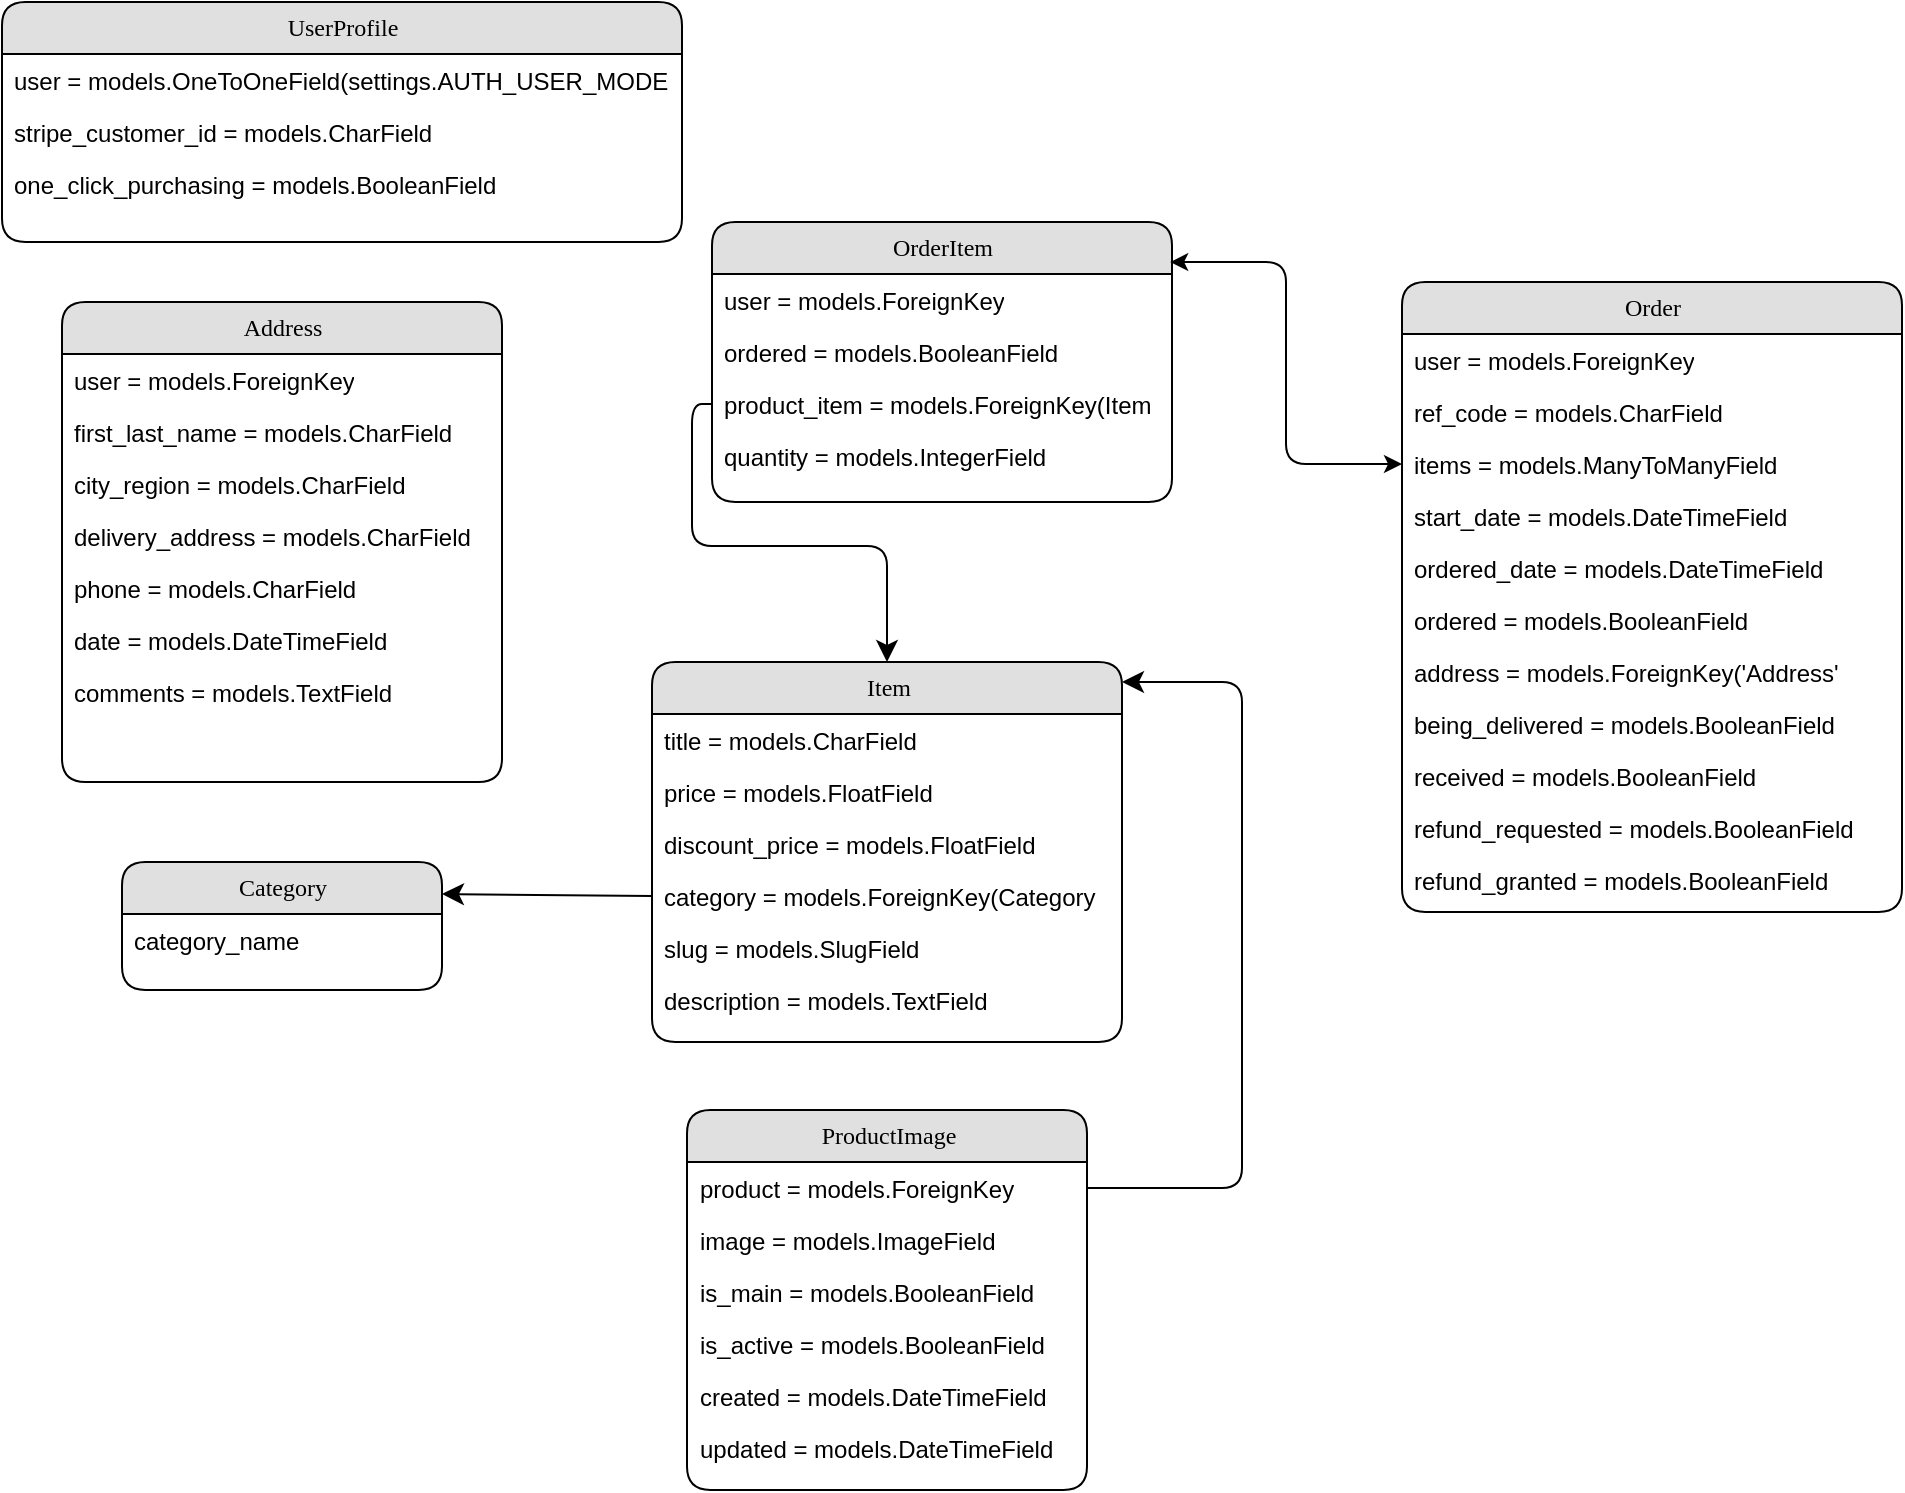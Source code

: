<mxfile version="12.2.4" type="device" pages="1"><diagram name="Page-1" id="b520641d-4fe3-3701-9064-5fc419738815"><mxGraphModel dx="2522" dy="871" grid="1" gridSize="10" guides="1" tooltips="1" connect="1" arrows="1" fold="1" page="1" pageScale="1" pageWidth="1100" pageHeight="850" background="#ffffff" math="0" shadow="0"><root><mxCell id="0"/><mxCell id="1" parent="0"/><mxCell id="21ea969265ad0168-6" value="UserProfile" style="swimlane;html=1;fontStyle=0;childLayout=stackLayout;horizontal=1;startSize=26;fillColor=#e0e0e0;horizontalStack=0;resizeParent=1;resizeLast=0;collapsible=1;marginBottom=0;swimlaneFillColor=#ffffff;align=center;rounded=1;shadow=0;comic=0;labelBackgroundColor=none;strokeWidth=1;fontFamily=Verdana;fontSize=12" parent="1" vertex="1"><mxGeometry x="-1026" y="40" width="340" height="120" as="geometry"/></mxCell><mxCell id="21ea969265ad0168-7" value="user = models.OneToOneField(settings.AUTH_USER_MODE" style="text;html=1;strokeColor=none;fillColor=none;spacingLeft=4;spacingRight=4;whiteSpace=wrap;overflow=hidden;rotatable=0;points=[[0,0.5],[1,0.5]];portConstraint=eastwest;" parent="21ea969265ad0168-6" vertex="1"><mxGeometry y="26" width="340" height="26" as="geometry"/></mxCell><mxCell id="21ea969265ad0168-8" value="stripe_customer_id = models.CharField" style="text;html=1;strokeColor=none;fillColor=none;spacingLeft=4;spacingRight=4;whiteSpace=wrap;overflow=hidden;rotatable=0;points=[[0,0.5],[1,0.5]];portConstraint=eastwest;" parent="21ea969265ad0168-6" vertex="1"><mxGeometry y="52" width="340" height="26" as="geometry"/></mxCell><mxCell id="21ea969265ad0168-9" value="one_click_purchasing = models.BooleanField" style="text;html=1;strokeColor=none;fillColor=none;spacingLeft=4;spacingRight=4;whiteSpace=wrap;overflow=hidden;rotatable=0;points=[[0,0.5],[1,0.5]];portConstraint=eastwest;" parent="21ea969265ad0168-6" vertex="1"><mxGeometry y="78" width="340" height="26" as="geometry"/></mxCell><mxCell id="21ea969265ad0168-10" value="Address" style="swimlane;html=1;fontStyle=0;childLayout=stackLayout;horizontal=1;startSize=26;fillColor=#e0e0e0;horizontalStack=0;resizeParent=1;resizeLast=0;collapsible=1;marginBottom=0;swimlaneFillColor=#ffffff;align=center;rounded=1;shadow=0;comic=0;labelBackgroundColor=none;strokeWidth=1;fontFamily=Verdana;fontSize=12" parent="1" vertex="1"><mxGeometry x="-996" y="190" width="220" height="240" as="geometry"/></mxCell><mxCell id="21ea969265ad0168-11" value="user = models.ForeignKey" style="text;html=1;strokeColor=none;fillColor=none;spacingLeft=4;spacingRight=4;whiteSpace=wrap;overflow=hidden;rotatable=0;points=[[0,0.5],[1,0.5]];portConstraint=eastwest;" parent="21ea969265ad0168-10" vertex="1"><mxGeometry y="26" width="220" height="26" as="geometry"/></mxCell><mxCell id="21ea969265ad0168-12" value="first_last_name = models.CharField" style="text;html=1;strokeColor=none;fillColor=none;spacingLeft=4;spacingRight=4;whiteSpace=wrap;overflow=hidden;rotatable=0;points=[[0,0.5],[1,0.5]];portConstraint=eastwest;" parent="21ea969265ad0168-10" vertex="1"><mxGeometry y="52" width="220" height="26" as="geometry"/></mxCell><mxCell id="21ea969265ad0168-52" value="city_region = models.CharField" style="text;html=1;strokeColor=none;fillColor=none;spacingLeft=4;spacingRight=4;whiteSpace=wrap;overflow=hidden;rotatable=0;points=[[0,0.5],[1,0.5]];portConstraint=eastwest;" parent="21ea969265ad0168-10" vertex="1"><mxGeometry y="78" width="220" height="26" as="geometry"/></mxCell><mxCell id="21ea969265ad0168-13" value="delivery_address = models.CharField" style="text;html=1;strokeColor=none;fillColor=none;spacingLeft=4;spacingRight=4;whiteSpace=wrap;overflow=hidden;rotatable=0;points=[[0,0.5],[1,0.5]];portConstraint=eastwest;" parent="21ea969265ad0168-10" vertex="1"><mxGeometry y="104" width="220" height="26" as="geometry"/></mxCell><mxCell id="IrcyqKPEB_dcyv9_rTJg-36" value="phone = models.CharField" style="text;html=1;strokeColor=none;fillColor=none;spacingLeft=4;spacingRight=4;whiteSpace=wrap;overflow=hidden;rotatable=0;points=[[0,0.5],[1,0.5]];portConstraint=eastwest;" vertex="1" parent="21ea969265ad0168-10"><mxGeometry y="130" width="220" height="26" as="geometry"/></mxCell><mxCell id="IrcyqKPEB_dcyv9_rTJg-35" value="date = models.DateTimeField" style="text;html=1;strokeColor=none;fillColor=none;spacingLeft=4;spacingRight=4;whiteSpace=wrap;overflow=hidden;rotatable=0;points=[[0,0.5],[1,0.5]];portConstraint=eastwest;" vertex="1" parent="21ea969265ad0168-10"><mxGeometry y="156" width="220" height="26" as="geometry"/></mxCell><mxCell id="IrcyqKPEB_dcyv9_rTJg-34" value="comments = models.TextField" style="text;html=1;strokeColor=none;fillColor=none;spacingLeft=4;spacingRight=4;whiteSpace=wrap;overflow=hidden;rotatable=0;points=[[0,0.5],[1,0.5]];portConstraint=eastwest;" vertex="1" parent="21ea969265ad0168-10"><mxGeometry y="182" width="220" height="26" as="geometry"/></mxCell><mxCell id="21ea969265ad0168-14" value="Category" style="swimlane;html=1;fontStyle=0;childLayout=stackLayout;horizontal=1;startSize=26;fillColor=#e0e0e0;horizontalStack=0;resizeParent=1;resizeLast=0;collapsible=1;marginBottom=0;swimlaneFillColor=#ffffff;align=center;rounded=1;shadow=0;comic=0;labelBackgroundColor=none;strokeWidth=1;fontFamily=Verdana;fontSize=12" parent="1" vertex="1"><mxGeometry x="-966" y="470" width="160" height="64" as="geometry"/></mxCell><mxCell id="21ea969265ad0168-15" value="category_name" style="text;html=1;strokeColor=none;fillColor=none;spacingLeft=4;spacingRight=4;whiteSpace=wrap;overflow=hidden;rotatable=0;points=[[0,0.5],[1,0.5]];portConstraint=eastwest;" parent="21ea969265ad0168-14" vertex="1"><mxGeometry y="26" width="160" height="26" as="geometry"/></mxCell><mxCell id="21ea969265ad0168-18" value="Item" style="swimlane;html=1;fontStyle=0;childLayout=stackLayout;horizontal=1;startSize=26;fillColor=#e0e0e0;horizontalStack=0;resizeParent=1;resizeLast=0;collapsible=1;marginBottom=0;swimlaneFillColor=#ffffff;align=center;rounded=1;shadow=0;comic=0;labelBackgroundColor=none;strokeWidth=1;fontFamily=Verdana;fontSize=12" parent="1" vertex="1"><mxGeometry x="-701" y="370" width="235" height="190" as="geometry"/></mxCell><mxCell id="21ea969265ad0168-19" value="title = models.CharField" style="text;html=1;strokeColor=none;fillColor=none;spacingLeft=4;spacingRight=4;whiteSpace=wrap;overflow=hidden;rotatable=0;points=[[0,0.5],[1,0.5]];portConstraint=eastwest;" parent="21ea969265ad0168-18" vertex="1"><mxGeometry y="26" width="235" height="26" as="geometry"/></mxCell><mxCell id="21ea969265ad0168-20" value="price = models.FloatField" style="text;html=1;strokeColor=none;fillColor=none;spacingLeft=4;spacingRight=4;whiteSpace=wrap;overflow=hidden;rotatable=0;points=[[0,0.5],[1,0.5]];portConstraint=eastwest;" parent="21ea969265ad0168-18" vertex="1"><mxGeometry y="52" width="235" height="26" as="geometry"/></mxCell><mxCell id="21ea969265ad0168-51" value="discount_price = models.FloatField" style="text;html=1;strokeColor=none;fillColor=none;spacingLeft=4;spacingRight=4;whiteSpace=wrap;overflow=hidden;rotatable=0;points=[[0,0.5],[1,0.5]];portConstraint=eastwest;" parent="21ea969265ad0168-18" vertex="1"><mxGeometry y="78" width="235" height="26" as="geometry"/></mxCell><mxCell id="21ea969265ad0168-21" value="category = models.ForeignKey(Category" style="text;html=1;strokeColor=none;fillColor=none;spacingLeft=4;spacingRight=4;whiteSpace=wrap;overflow=hidden;rotatable=0;points=[[0,0.5],[1,0.5]];portConstraint=eastwest;" parent="21ea969265ad0168-18" vertex="1"><mxGeometry y="104" width="235" height="26" as="geometry"/></mxCell><mxCell id="IrcyqKPEB_dcyv9_rTJg-5" value="slug = models.SlugField" style="text;html=1;strokeColor=none;fillColor=none;spacingLeft=4;spacingRight=4;whiteSpace=wrap;overflow=hidden;rotatable=0;points=[[0,0.5],[1,0.5]];portConstraint=eastwest;" vertex="1" parent="21ea969265ad0168-18"><mxGeometry y="130" width="235" height="26" as="geometry"/></mxCell><mxCell id="IrcyqKPEB_dcyv9_rTJg-3" value="description = models.TextField" style="text;html=1;strokeColor=none;fillColor=none;spacingLeft=4;spacingRight=4;whiteSpace=wrap;overflow=hidden;rotatable=0;points=[[0,0.5],[1,0.5]];portConstraint=eastwest;" vertex="1" parent="21ea969265ad0168-18"><mxGeometry y="156" width="235" height="26" as="geometry"/></mxCell><mxCell id="21ea969265ad0168-22" value="OrderItem" style="swimlane;html=1;fontStyle=0;childLayout=stackLayout;horizontal=1;startSize=26;fillColor=#e0e0e0;horizontalStack=0;resizeParent=1;resizeLast=0;collapsible=1;marginBottom=0;swimlaneFillColor=#ffffff;align=center;rounded=1;shadow=0;comic=0;labelBackgroundColor=none;strokeWidth=1;fontFamily=Verdana;fontSize=12" parent="1" vertex="1"><mxGeometry x="-671" y="150" width="230" height="140" as="geometry"/></mxCell><mxCell id="21ea969265ad0168-23" value="user = models.ForeignKey" style="text;html=1;strokeColor=none;fillColor=none;spacingLeft=4;spacingRight=4;whiteSpace=wrap;overflow=hidden;rotatable=0;points=[[0,0.5],[1,0.5]];portConstraint=eastwest;" parent="21ea969265ad0168-22" vertex="1"><mxGeometry y="26" width="230" height="26" as="geometry"/></mxCell><mxCell id="21ea969265ad0168-24" value="ordered = models.BooleanField" style="text;html=1;strokeColor=none;fillColor=none;spacingLeft=4;spacingRight=4;whiteSpace=wrap;overflow=hidden;rotatable=0;points=[[0,0.5],[1,0.5]];portConstraint=eastwest;" parent="21ea969265ad0168-22" vertex="1"><mxGeometry y="52" width="230" height="26" as="geometry"/></mxCell><mxCell id="IrcyqKPEB_dcyv9_rTJg-17" value="product_item = models.ForeignKey(Item" style="text;html=1;strokeColor=none;fillColor=none;spacingLeft=4;spacingRight=4;whiteSpace=wrap;overflow=hidden;rotatable=0;points=[[0,0.5],[1,0.5]];portConstraint=eastwest;" vertex="1" parent="21ea969265ad0168-22"><mxGeometry y="78" width="230" height="26" as="geometry"/></mxCell><mxCell id="IrcyqKPEB_dcyv9_rTJg-16" value="quantity = models.IntegerField" style="text;html=1;strokeColor=none;fillColor=none;spacingLeft=4;spacingRight=4;whiteSpace=wrap;overflow=hidden;rotatable=0;points=[[0,0.5],[1,0.5]];portConstraint=eastwest;" vertex="1" parent="21ea969265ad0168-22"><mxGeometry y="104" width="230" height="26" as="geometry"/></mxCell><mxCell id="21ea969265ad0168-26" value="ProductImage" style="swimlane;html=1;fontStyle=0;childLayout=stackLayout;horizontal=1;startSize=26;fillColor=#e0e0e0;horizontalStack=0;resizeParent=1;resizeLast=0;collapsible=1;marginBottom=0;swimlaneFillColor=#ffffff;align=center;rounded=1;shadow=0;comic=0;labelBackgroundColor=none;strokeWidth=1;fontFamily=Verdana;fontSize=12" parent="1" vertex="1"><mxGeometry x="-683.5" y="594" width="200" height="190" as="geometry"/></mxCell><mxCell id="21ea969265ad0168-27" value="product = models.ForeignKey" style="text;html=1;strokeColor=none;fillColor=none;spacingLeft=4;spacingRight=4;whiteSpace=wrap;overflow=hidden;rotatable=0;points=[[0,0.5],[1,0.5]];portConstraint=eastwest;" parent="21ea969265ad0168-26" vertex="1"><mxGeometry y="26" width="200" height="26" as="geometry"/></mxCell><mxCell id="21ea969265ad0168-29" value="image = models.ImageField" style="text;html=1;strokeColor=none;fillColor=none;spacingLeft=4;spacingRight=4;whiteSpace=wrap;overflow=hidden;rotatable=0;points=[[0,0.5],[1,0.5]];portConstraint=eastwest;" parent="21ea969265ad0168-26" vertex="1"><mxGeometry y="52" width="200" height="26" as="geometry"/></mxCell><mxCell id="IrcyqKPEB_dcyv9_rTJg-12" value="is_main = models.BooleanField" style="text;html=1;strokeColor=none;fillColor=none;spacingLeft=4;spacingRight=4;whiteSpace=wrap;overflow=hidden;rotatable=0;points=[[0,0.5],[1,0.5]];portConstraint=eastwest;" vertex="1" parent="21ea969265ad0168-26"><mxGeometry y="78" width="200" height="26" as="geometry"/></mxCell><mxCell id="IrcyqKPEB_dcyv9_rTJg-8" value="is_active = models.BooleanField" style="text;html=1;strokeColor=none;fillColor=none;spacingLeft=4;spacingRight=4;whiteSpace=wrap;overflow=hidden;rotatable=0;points=[[0,0.5],[1,0.5]];portConstraint=eastwest;" vertex="1" parent="21ea969265ad0168-26"><mxGeometry y="104" width="200" height="26" as="geometry"/></mxCell><mxCell id="IrcyqKPEB_dcyv9_rTJg-10" value="created = models.DateTimeField" style="text;html=1;strokeColor=none;fillColor=none;spacingLeft=4;spacingRight=4;whiteSpace=wrap;overflow=hidden;rotatable=0;points=[[0,0.5],[1,0.5]];portConstraint=eastwest;" vertex="1" parent="21ea969265ad0168-26"><mxGeometry y="130" width="200" height="26" as="geometry"/></mxCell><mxCell id="IrcyqKPEB_dcyv9_rTJg-7" value="updated = models.DateTimeField" style="text;html=1;strokeColor=none;fillColor=none;spacingLeft=4;spacingRight=4;whiteSpace=wrap;overflow=hidden;rotatable=0;points=[[0,0.5],[1,0.5]];portConstraint=eastwest;" vertex="1" parent="21ea969265ad0168-26"><mxGeometry y="156" width="200" height="26" as="geometry"/></mxCell><mxCell id="21ea969265ad0168-32" style="edgeStyle=none;html=1;labelBackgroundColor=none;startFill=0;startSize=8;endFill=1;endSize=8;fontFamily=Verdana;fontSize=12;exitX=0;exitY=0.5;exitDx=0;exitDy=0;entryX=1;entryY=0.25;entryDx=0;entryDy=0;" parent="1" source="21ea969265ad0168-21" target="21ea969265ad0168-14" edge="1"><mxGeometry relative="1" as="geometry"><mxPoint x="-326" y="460" as="sourcePoint"/></mxGeometry></mxCell><mxCell id="21ea969265ad0168-43" style="edgeStyle=orthogonalEdgeStyle;html=1;labelBackgroundColor=none;startFill=0;startSize=8;endFill=1;endSize=8;fontFamily=Verdana;fontSize=12;exitX=0;exitY=0.5;exitDx=0;exitDy=0;entryX=0.5;entryY=0;entryDx=0;entryDy=0;" parent="1" source="IrcyqKPEB_dcyv9_rTJg-17" edge="1" target="21ea969265ad0168-18"><mxGeometry relative="1" as="geometry"><mxPoint x="-256" y="130" as="targetPoint"/><mxPoint x="-596" y="279" as="sourcePoint"/></mxGeometry></mxCell><mxCell id="IrcyqKPEB_dcyv9_rTJg-15" style="edgeStyle=orthogonalEdgeStyle;html=1;labelBackgroundColor=none;startFill=0;startSize=8;endFill=1;endSize=8;fontFamily=Verdana;fontSize=12;exitX=1;exitY=0.5;exitDx=0;exitDy=0;" edge="1" parent="1" source="21ea969265ad0168-27" target="21ea969265ad0168-18"><mxGeometry relative="1" as="geometry"><Array as="points"><mxPoint x="-406" y="633"/><mxPoint x="-406" y="380"/></Array><mxPoint x="-466" y="650" as="sourcePoint"/><mxPoint x="-386" y="400" as="targetPoint"/></mxGeometry></mxCell><mxCell id="IrcyqKPEB_dcyv9_rTJg-20" value="Order" style="swimlane;html=1;fontStyle=0;childLayout=stackLayout;horizontal=1;startSize=26;fillColor=#e0e0e0;horizontalStack=0;resizeParent=1;resizeLast=0;collapsible=1;marginBottom=0;swimlaneFillColor=#ffffff;align=center;rounded=1;shadow=0;comic=0;labelBackgroundColor=none;strokeWidth=1;fontFamily=Verdana;fontSize=12" vertex="1" parent="1"><mxGeometry x="-326" y="180" width="250" height="315" as="geometry"/></mxCell><mxCell id="IrcyqKPEB_dcyv9_rTJg-21" value="user = models.ForeignKey" style="text;html=1;strokeColor=none;fillColor=none;spacingLeft=4;spacingRight=4;whiteSpace=wrap;overflow=hidden;rotatable=0;points=[[0,0.5],[1,0.5]];portConstraint=eastwest;" vertex="1" parent="IrcyqKPEB_dcyv9_rTJg-20"><mxGeometry y="26" width="250" height="26" as="geometry"/></mxCell><mxCell id="IrcyqKPEB_dcyv9_rTJg-22" value="ref_code = models.CharField" style="text;html=1;strokeColor=none;fillColor=none;spacingLeft=4;spacingRight=4;whiteSpace=wrap;overflow=hidden;rotatable=0;points=[[0,0.5],[1,0.5]];portConstraint=eastwest;" vertex="1" parent="IrcyqKPEB_dcyv9_rTJg-20"><mxGeometry y="52" width="250" height="26" as="geometry"/></mxCell><mxCell id="IrcyqKPEB_dcyv9_rTJg-23" value="items = models.ManyToManyField" style="text;html=1;strokeColor=none;fillColor=none;spacingLeft=4;spacingRight=4;whiteSpace=wrap;overflow=hidden;rotatable=0;points=[[0,0.5],[1,0.5]];portConstraint=eastwest;" vertex="1" parent="IrcyqKPEB_dcyv9_rTJg-20"><mxGeometry y="78" width="250" height="26" as="geometry"/></mxCell><mxCell id="IrcyqKPEB_dcyv9_rTJg-24" value="start_date = models.DateTimeField" style="text;html=1;strokeColor=none;fillColor=none;spacingLeft=4;spacingRight=4;whiteSpace=wrap;overflow=hidden;rotatable=0;points=[[0,0.5],[1,0.5]];portConstraint=eastwest;" vertex="1" parent="IrcyqKPEB_dcyv9_rTJg-20"><mxGeometry y="104" width="250" height="26" as="geometry"/></mxCell><mxCell id="IrcyqKPEB_dcyv9_rTJg-27" value="ordered_date = models.DateTimeField" style="text;html=1;strokeColor=none;fillColor=none;spacingLeft=4;spacingRight=4;whiteSpace=wrap;overflow=hidden;rotatable=0;points=[[0,0.5],[1,0.5]];portConstraint=eastwest;" vertex="1" parent="IrcyqKPEB_dcyv9_rTJg-20"><mxGeometry y="130" width="250" height="26" as="geometry"/></mxCell><mxCell id="IrcyqKPEB_dcyv9_rTJg-26" value="ordered = models.BooleanField" style="text;html=1;strokeColor=none;fillColor=none;spacingLeft=4;spacingRight=4;whiteSpace=wrap;overflow=hidden;rotatable=0;points=[[0,0.5],[1,0.5]];portConstraint=eastwest;" vertex="1" parent="IrcyqKPEB_dcyv9_rTJg-20"><mxGeometry y="156" width="250" height="26" as="geometry"/></mxCell><mxCell id="IrcyqKPEB_dcyv9_rTJg-25" value="address = models.ForeignKey('Address'" style="text;html=1;strokeColor=none;fillColor=none;spacingLeft=4;spacingRight=4;whiteSpace=wrap;overflow=hidden;rotatable=0;points=[[0,0.5],[1,0.5]];portConstraint=eastwest;" vertex="1" parent="IrcyqKPEB_dcyv9_rTJg-20"><mxGeometry y="182" width="250" height="26" as="geometry"/></mxCell><mxCell id="IrcyqKPEB_dcyv9_rTJg-32" value="being_delivered = models.BooleanField" style="text;html=1;strokeColor=none;fillColor=none;spacingLeft=4;spacingRight=4;whiteSpace=wrap;overflow=hidden;rotatable=0;points=[[0,0.5],[1,0.5]];portConstraint=eastwest;" vertex="1" parent="IrcyqKPEB_dcyv9_rTJg-20"><mxGeometry y="208" width="250" height="26" as="geometry"/></mxCell><mxCell id="IrcyqKPEB_dcyv9_rTJg-31" value="received = models.BooleanField" style="text;html=1;strokeColor=none;fillColor=none;spacingLeft=4;spacingRight=4;whiteSpace=wrap;overflow=hidden;rotatable=0;points=[[0,0.5],[1,0.5]];portConstraint=eastwest;" vertex="1" parent="IrcyqKPEB_dcyv9_rTJg-20"><mxGeometry y="234" width="250" height="26" as="geometry"/></mxCell><mxCell id="IrcyqKPEB_dcyv9_rTJg-30" value="refund_requested = models.BooleanField" style="text;html=1;strokeColor=none;fillColor=none;spacingLeft=4;spacingRight=4;whiteSpace=wrap;overflow=hidden;rotatable=0;points=[[0,0.5],[1,0.5]];portConstraint=eastwest;" vertex="1" parent="IrcyqKPEB_dcyv9_rTJg-20"><mxGeometry y="260" width="250" height="26" as="geometry"/></mxCell><mxCell id="IrcyqKPEB_dcyv9_rTJg-29" value="refund_granted = models.BooleanField" style="text;html=1;strokeColor=none;fillColor=none;spacingLeft=4;spacingRight=4;whiteSpace=wrap;overflow=hidden;rotatable=0;points=[[0,0.5],[1,0.5]];portConstraint=eastwest;" vertex="1" parent="IrcyqKPEB_dcyv9_rTJg-20"><mxGeometry y="286" width="250" height="26" as="geometry"/></mxCell><mxCell id="IrcyqKPEB_dcyv9_rTJg-28" style="edgeStyle=elbowEdgeStyle;html=1;exitX=0.996;exitY=0.143;labelBackgroundColor=none;startFill=1;endFill=1;fontFamily=Verdana;fontSize=12;endArrow=classic;strokeColor=#000000;comic=0;shadow=0;startArrow=classic;exitDx=0;exitDy=0;exitPerimeter=0;entryX=0;entryY=0.5;entryDx=0;entryDy=0;" edge="1" parent="1" source="21ea969265ad0168-22" target="IrcyqKPEB_dcyv9_rTJg-23"><mxGeometry relative="1" as="geometry"><mxPoint x="4" y="350" as="targetPoint"/><mxPoint x="-126" y="485" as="sourcePoint"/></mxGeometry></mxCell><mxCell id="IrcyqKPEB_dcyv9_rTJg-33" style="edgeStyle=elbowEdgeStyle;rounded=0;comic=0;orthogonalLoop=1;jettySize=auto;html=1;exitX=0.75;exitY=0;exitDx=0;exitDy=0;shadow=0;startArrow=classic;startFill=1;endArrow=classic;endFill=1;strokeColor=#000000;" edge="1" parent="1" source="21ea969265ad0168-10" target="21ea969265ad0168-10"><mxGeometry relative="1" as="geometry"/></mxCell></root></mxGraphModel></diagram></mxfile>